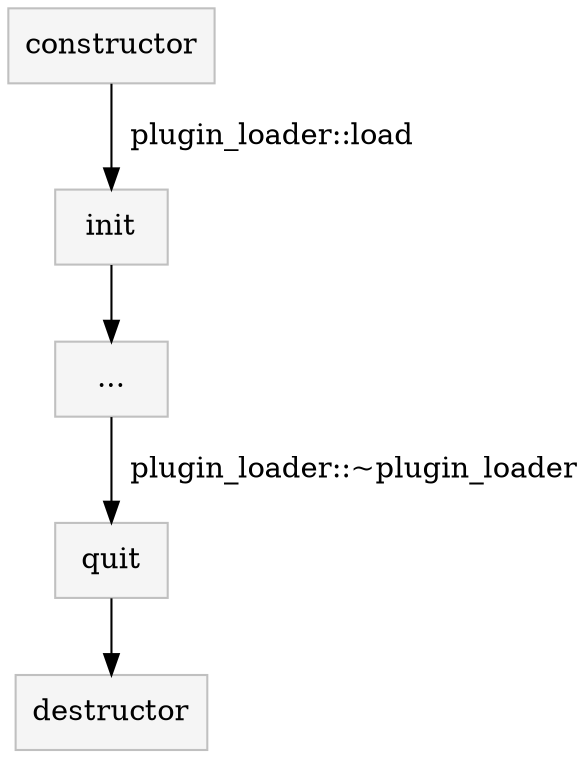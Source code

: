 digraph {
    node [shape = rectangle, style = filled, fillcolor = whitesmoke, color = "gray"]
    constructor -> init [label = "  plugin_loader::load"]
    init -> "..."
    "..." -> quit [label = "  plugin_loader::~plugin_loader"]
    quit -> destructor
}
